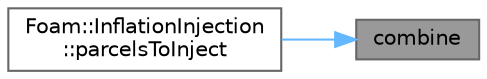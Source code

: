 digraph "combine"
{
 // LATEX_PDF_SIZE
  bgcolor="transparent";
  edge [fontname=Helvetica,fontsize=10,labelfontname=Helvetica,labelfontsize=10];
  node [fontname=Helvetica,fontsize=10,shape=box,height=0.2,width=0.4];
  rankdir="RL";
  Node1 [id="Node000001",label="combine",height=0.2,width=0.4,color="gray40", fillcolor="grey60", style="filled", fontcolor="black",tooltip=" "];
  Node1 -> Node2 [id="edge1_Node000001_Node000002",dir="back",color="steelblue1",style="solid",tooltip=" "];
  Node2 [id="Node000002",label="Foam::InflationInjection\l::parcelsToInject",height=0.2,width=0.4,color="grey40", fillcolor="white", style="filled",URL="$classFoam_1_1InflationInjection.html#a4c4730db6620caeb697dfb15e7ed265a",tooltip=" "];
}
